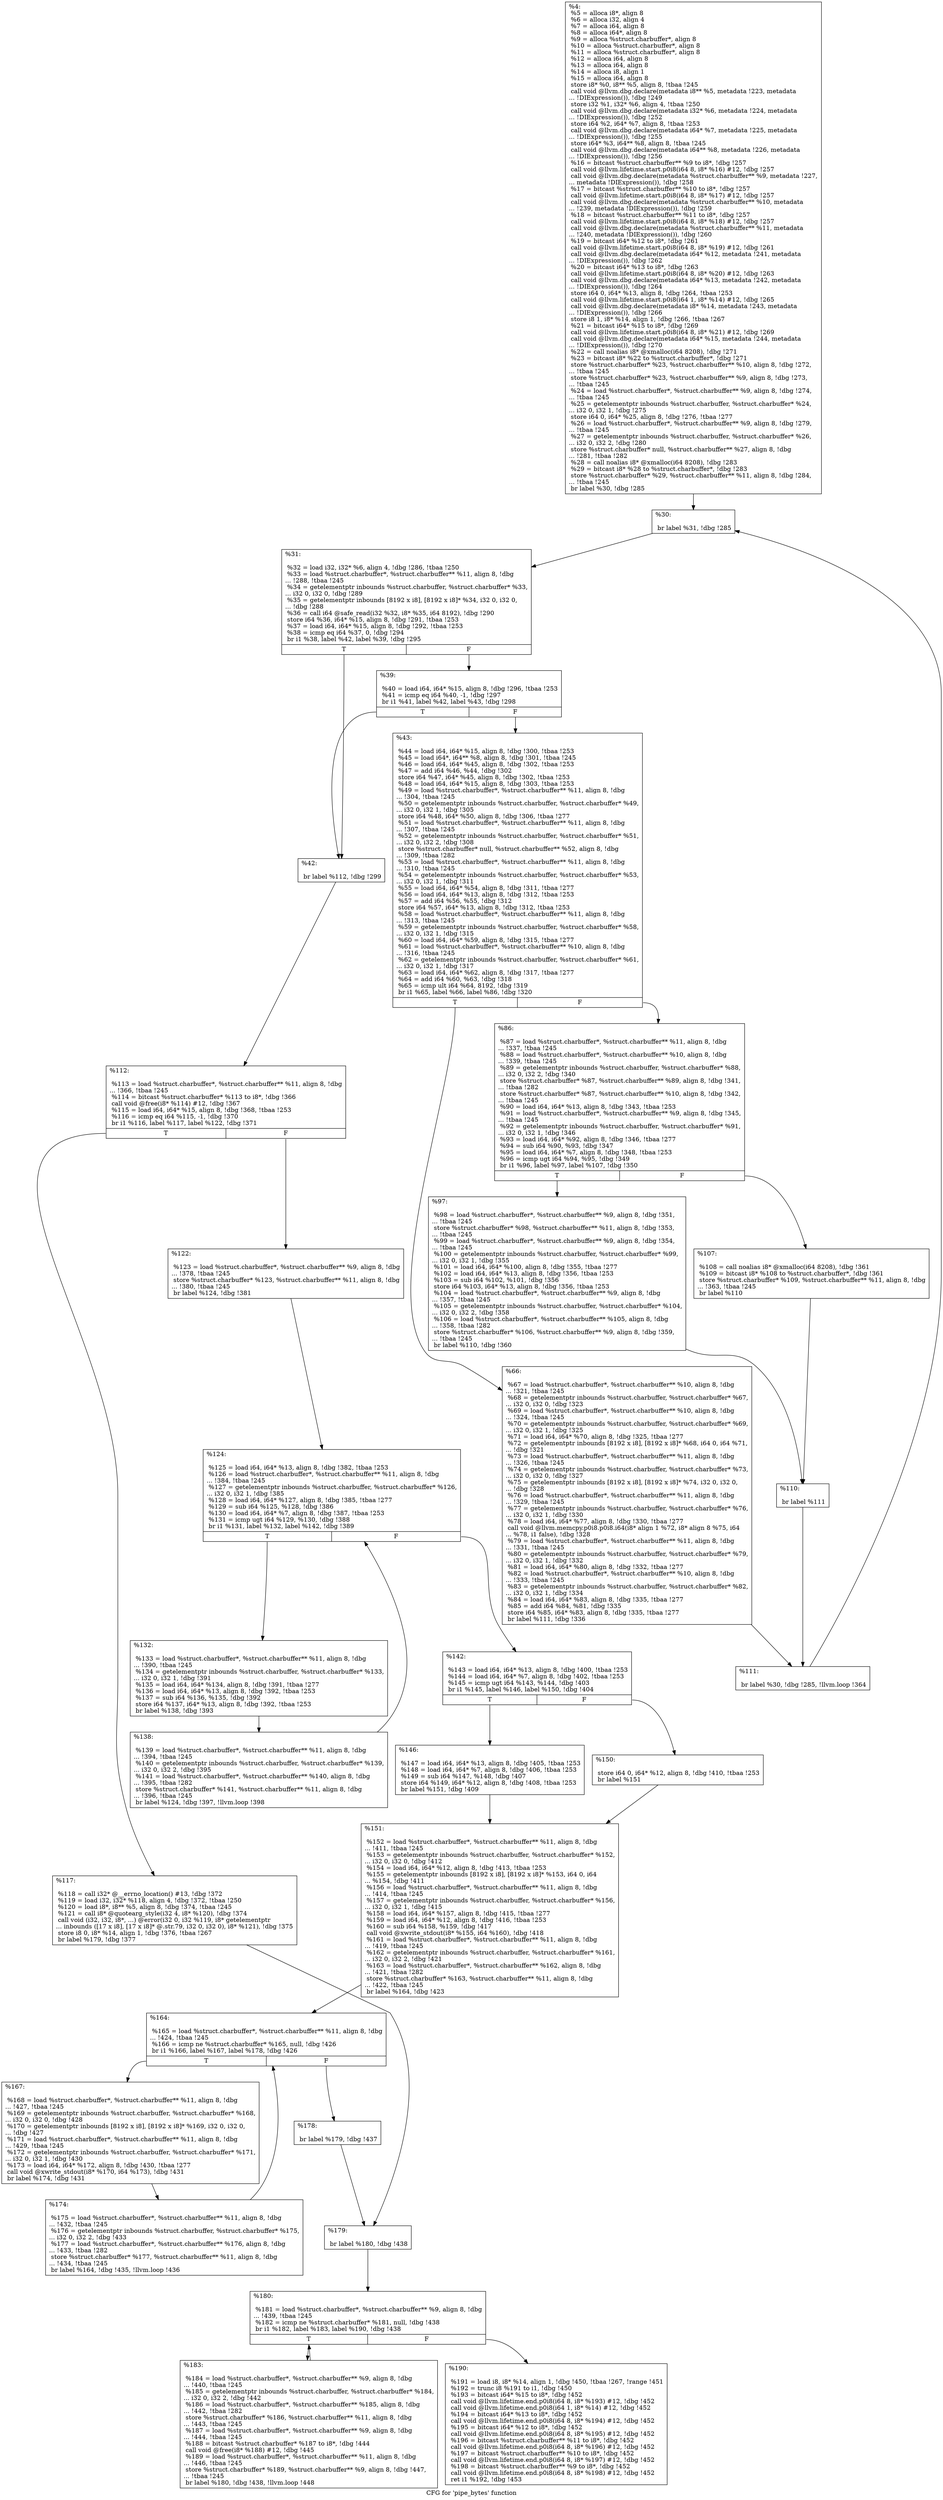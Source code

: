 digraph "CFG for 'pipe_bytes' function" {
	label="CFG for 'pipe_bytes' function";

	Node0x1430ac0 [shape=record,label="{%4:\l  %5 = alloca i8*, align 8\l  %6 = alloca i32, align 4\l  %7 = alloca i64, align 8\l  %8 = alloca i64*, align 8\l  %9 = alloca %struct.charbuffer*, align 8\l  %10 = alloca %struct.charbuffer*, align 8\l  %11 = alloca %struct.charbuffer*, align 8\l  %12 = alloca i64, align 8\l  %13 = alloca i64, align 8\l  %14 = alloca i8, align 1\l  %15 = alloca i64, align 8\l  store i8* %0, i8** %5, align 8, !tbaa !245\l  call void @llvm.dbg.declare(metadata i8** %5, metadata !223, metadata\l... !DIExpression()), !dbg !249\l  store i32 %1, i32* %6, align 4, !tbaa !250\l  call void @llvm.dbg.declare(metadata i32* %6, metadata !224, metadata\l... !DIExpression()), !dbg !252\l  store i64 %2, i64* %7, align 8, !tbaa !253\l  call void @llvm.dbg.declare(metadata i64* %7, metadata !225, metadata\l... !DIExpression()), !dbg !255\l  store i64* %3, i64** %8, align 8, !tbaa !245\l  call void @llvm.dbg.declare(metadata i64** %8, metadata !226, metadata\l... !DIExpression()), !dbg !256\l  %16 = bitcast %struct.charbuffer** %9 to i8*, !dbg !257\l  call void @llvm.lifetime.start.p0i8(i64 8, i8* %16) #12, !dbg !257\l  call void @llvm.dbg.declare(metadata %struct.charbuffer** %9, metadata !227,\l... metadata !DIExpression()), !dbg !258\l  %17 = bitcast %struct.charbuffer** %10 to i8*, !dbg !257\l  call void @llvm.lifetime.start.p0i8(i64 8, i8* %17) #12, !dbg !257\l  call void @llvm.dbg.declare(metadata %struct.charbuffer** %10, metadata\l... !239, metadata !DIExpression()), !dbg !259\l  %18 = bitcast %struct.charbuffer** %11 to i8*, !dbg !257\l  call void @llvm.lifetime.start.p0i8(i64 8, i8* %18) #12, !dbg !257\l  call void @llvm.dbg.declare(metadata %struct.charbuffer** %11, metadata\l... !240, metadata !DIExpression()), !dbg !260\l  %19 = bitcast i64* %12 to i8*, !dbg !261\l  call void @llvm.lifetime.start.p0i8(i64 8, i8* %19) #12, !dbg !261\l  call void @llvm.dbg.declare(metadata i64* %12, metadata !241, metadata\l... !DIExpression()), !dbg !262\l  %20 = bitcast i64* %13 to i8*, !dbg !263\l  call void @llvm.lifetime.start.p0i8(i64 8, i8* %20) #12, !dbg !263\l  call void @llvm.dbg.declare(metadata i64* %13, metadata !242, metadata\l... !DIExpression()), !dbg !264\l  store i64 0, i64* %13, align 8, !dbg !264, !tbaa !253\l  call void @llvm.lifetime.start.p0i8(i64 1, i8* %14) #12, !dbg !265\l  call void @llvm.dbg.declare(metadata i8* %14, metadata !243, metadata\l... !DIExpression()), !dbg !266\l  store i8 1, i8* %14, align 1, !dbg !266, !tbaa !267\l  %21 = bitcast i64* %15 to i8*, !dbg !269\l  call void @llvm.lifetime.start.p0i8(i64 8, i8* %21) #12, !dbg !269\l  call void @llvm.dbg.declare(metadata i64* %15, metadata !244, metadata\l... !DIExpression()), !dbg !270\l  %22 = call noalias i8* @xmalloc(i64 8208), !dbg !271\l  %23 = bitcast i8* %22 to %struct.charbuffer*, !dbg !271\l  store %struct.charbuffer* %23, %struct.charbuffer** %10, align 8, !dbg !272,\l... !tbaa !245\l  store %struct.charbuffer* %23, %struct.charbuffer** %9, align 8, !dbg !273,\l... !tbaa !245\l  %24 = load %struct.charbuffer*, %struct.charbuffer** %9, align 8, !dbg !274,\l... !tbaa !245\l  %25 = getelementptr inbounds %struct.charbuffer, %struct.charbuffer* %24,\l... i32 0, i32 1, !dbg !275\l  store i64 0, i64* %25, align 8, !dbg !276, !tbaa !277\l  %26 = load %struct.charbuffer*, %struct.charbuffer** %9, align 8, !dbg !279,\l... !tbaa !245\l  %27 = getelementptr inbounds %struct.charbuffer, %struct.charbuffer* %26,\l... i32 0, i32 2, !dbg !280\l  store %struct.charbuffer* null, %struct.charbuffer** %27, align 8, !dbg\l... !281, !tbaa !282\l  %28 = call noalias i8* @xmalloc(i64 8208), !dbg !283\l  %29 = bitcast i8* %28 to %struct.charbuffer*, !dbg !283\l  store %struct.charbuffer* %29, %struct.charbuffer** %11, align 8, !dbg !284,\l... !tbaa !245\l  br label %30, !dbg !285\l}"];
	Node0x1430ac0 -> Node0x1430bc0;
	Node0x1430bc0 [shape=record,label="{%30:\l\l  br label %31, !dbg !285\l}"];
	Node0x1430bc0 -> Node0x1430c10;
	Node0x1430c10 [shape=record,label="{%31:\l\l  %32 = load i32, i32* %6, align 4, !dbg !286, !tbaa !250\l  %33 = load %struct.charbuffer*, %struct.charbuffer** %11, align 8, !dbg\l... !288, !tbaa !245\l  %34 = getelementptr inbounds %struct.charbuffer, %struct.charbuffer* %33,\l... i32 0, i32 0, !dbg !289\l  %35 = getelementptr inbounds [8192 x i8], [8192 x i8]* %34, i32 0, i32 0,\l... !dbg !288\l  %36 = call i64 @safe_read(i32 %32, i8* %35, i64 8192), !dbg !290\l  store i64 %36, i64* %15, align 8, !dbg !291, !tbaa !253\l  %37 = load i64, i64* %15, align 8, !dbg !292, !tbaa !253\l  %38 = icmp eq i64 %37, 0, !dbg !294\l  br i1 %38, label %42, label %39, !dbg !295\l|{<s0>T|<s1>F}}"];
	Node0x1430c10:s0 -> Node0x1430cb0;
	Node0x1430c10:s1 -> Node0x1430c60;
	Node0x1430c60 [shape=record,label="{%39:\l\l  %40 = load i64, i64* %15, align 8, !dbg !296, !tbaa !253\l  %41 = icmp eq i64 %40, -1, !dbg !297\l  br i1 %41, label %42, label %43, !dbg !298\l|{<s0>T|<s1>F}}"];
	Node0x1430c60:s0 -> Node0x1430cb0;
	Node0x1430c60:s1 -> Node0x1430d00;
	Node0x1430cb0 [shape=record,label="{%42:\l\l  br label %112, !dbg !299\l}"];
	Node0x1430cb0 -> Node0x1430f30;
	Node0x1430d00 [shape=record,label="{%43:\l\l  %44 = load i64, i64* %15, align 8, !dbg !300, !tbaa !253\l  %45 = load i64*, i64** %8, align 8, !dbg !301, !tbaa !245\l  %46 = load i64, i64* %45, align 8, !dbg !302, !tbaa !253\l  %47 = add i64 %46, %44, !dbg !302\l  store i64 %47, i64* %45, align 8, !dbg !302, !tbaa !253\l  %48 = load i64, i64* %15, align 8, !dbg !303, !tbaa !253\l  %49 = load %struct.charbuffer*, %struct.charbuffer** %11, align 8, !dbg\l... !304, !tbaa !245\l  %50 = getelementptr inbounds %struct.charbuffer, %struct.charbuffer* %49,\l... i32 0, i32 1, !dbg !305\l  store i64 %48, i64* %50, align 8, !dbg !306, !tbaa !277\l  %51 = load %struct.charbuffer*, %struct.charbuffer** %11, align 8, !dbg\l... !307, !tbaa !245\l  %52 = getelementptr inbounds %struct.charbuffer, %struct.charbuffer* %51,\l... i32 0, i32 2, !dbg !308\l  store %struct.charbuffer* null, %struct.charbuffer** %52, align 8, !dbg\l... !309, !tbaa !282\l  %53 = load %struct.charbuffer*, %struct.charbuffer** %11, align 8, !dbg\l... !310, !tbaa !245\l  %54 = getelementptr inbounds %struct.charbuffer, %struct.charbuffer* %53,\l... i32 0, i32 1, !dbg !311\l  %55 = load i64, i64* %54, align 8, !dbg !311, !tbaa !277\l  %56 = load i64, i64* %13, align 8, !dbg !312, !tbaa !253\l  %57 = add i64 %56, %55, !dbg !312\l  store i64 %57, i64* %13, align 8, !dbg !312, !tbaa !253\l  %58 = load %struct.charbuffer*, %struct.charbuffer** %11, align 8, !dbg\l... !313, !tbaa !245\l  %59 = getelementptr inbounds %struct.charbuffer, %struct.charbuffer* %58,\l... i32 0, i32 1, !dbg !315\l  %60 = load i64, i64* %59, align 8, !dbg !315, !tbaa !277\l  %61 = load %struct.charbuffer*, %struct.charbuffer** %10, align 8, !dbg\l... !316, !tbaa !245\l  %62 = getelementptr inbounds %struct.charbuffer, %struct.charbuffer* %61,\l... i32 0, i32 1, !dbg !317\l  %63 = load i64, i64* %62, align 8, !dbg !317, !tbaa !277\l  %64 = add i64 %60, %63, !dbg !318\l  %65 = icmp ult i64 %64, 8192, !dbg !319\l  br i1 %65, label %66, label %86, !dbg !320\l|{<s0>T|<s1>F}}"];
	Node0x1430d00:s0 -> Node0x1430d50;
	Node0x1430d00:s1 -> Node0x1430da0;
	Node0x1430d50 [shape=record,label="{%66:\l\l  %67 = load %struct.charbuffer*, %struct.charbuffer** %10, align 8, !dbg\l... !321, !tbaa !245\l  %68 = getelementptr inbounds %struct.charbuffer, %struct.charbuffer* %67,\l... i32 0, i32 0, !dbg !323\l  %69 = load %struct.charbuffer*, %struct.charbuffer** %10, align 8, !dbg\l... !324, !tbaa !245\l  %70 = getelementptr inbounds %struct.charbuffer, %struct.charbuffer* %69,\l... i32 0, i32 1, !dbg !325\l  %71 = load i64, i64* %70, align 8, !dbg !325, !tbaa !277\l  %72 = getelementptr inbounds [8192 x i8], [8192 x i8]* %68, i64 0, i64 %71,\l... !dbg !321\l  %73 = load %struct.charbuffer*, %struct.charbuffer** %11, align 8, !dbg\l... !326, !tbaa !245\l  %74 = getelementptr inbounds %struct.charbuffer, %struct.charbuffer* %73,\l... i32 0, i32 0, !dbg !327\l  %75 = getelementptr inbounds [8192 x i8], [8192 x i8]* %74, i32 0, i32 0,\l... !dbg !328\l  %76 = load %struct.charbuffer*, %struct.charbuffer** %11, align 8, !dbg\l... !329, !tbaa !245\l  %77 = getelementptr inbounds %struct.charbuffer, %struct.charbuffer* %76,\l... i32 0, i32 1, !dbg !330\l  %78 = load i64, i64* %77, align 8, !dbg !330, !tbaa !277\l  call void @llvm.memcpy.p0i8.p0i8.i64(i8* align 1 %72, i8* align 8 %75, i64\l... %78, i1 false), !dbg !328\l  %79 = load %struct.charbuffer*, %struct.charbuffer** %11, align 8, !dbg\l... !331, !tbaa !245\l  %80 = getelementptr inbounds %struct.charbuffer, %struct.charbuffer* %79,\l... i32 0, i32 1, !dbg !332\l  %81 = load i64, i64* %80, align 8, !dbg !332, !tbaa !277\l  %82 = load %struct.charbuffer*, %struct.charbuffer** %10, align 8, !dbg\l... !333, !tbaa !245\l  %83 = getelementptr inbounds %struct.charbuffer, %struct.charbuffer* %82,\l... i32 0, i32 1, !dbg !334\l  %84 = load i64, i64* %83, align 8, !dbg !335, !tbaa !277\l  %85 = add i64 %84, %81, !dbg !335\l  store i64 %85, i64* %83, align 8, !dbg !335, !tbaa !277\l  br label %111, !dbg !336\l}"];
	Node0x1430d50 -> Node0x1430ee0;
	Node0x1430da0 [shape=record,label="{%86:\l\l  %87 = load %struct.charbuffer*, %struct.charbuffer** %11, align 8, !dbg\l... !337, !tbaa !245\l  %88 = load %struct.charbuffer*, %struct.charbuffer** %10, align 8, !dbg\l... !339, !tbaa !245\l  %89 = getelementptr inbounds %struct.charbuffer, %struct.charbuffer* %88,\l... i32 0, i32 2, !dbg !340\l  store %struct.charbuffer* %87, %struct.charbuffer** %89, align 8, !dbg !341,\l... !tbaa !282\l  store %struct.charbuffer* %87, %struct.charbuffer** %10, align 8, !dbg !342,\l... !tbaa !245\l  %90 = load i64, i64* %13, align 8, !dbg !343, !tbaa !253\l  %91 = load %struct.charbuffer*, %struct.charbuffer** %9, align 8, !dbg !345,\l... !tbaa !245\l  %92 = getelementptr inbounds %struct.charbuffer, %struct.charbuffer* %91,\l... i32 0, i32 1, !dbg !346\l  %93 = load i64, i64* %92, align 8, !dbg !346, !tbaa !277\l  %94 = sub i64 %90, %93, !dbg !347\l  %95 = load i64, i64* %7, align 8, !dbg !348, !tbaa !253\l  %96 = icmp ugt i64 %94, %95, !dbg !349\l  br i1 %96, label %97, label %107, !dbg !350\l|{<s0>T|<s1>F}}"];
	Node0x1430da0:s0 -> Node0x1430df0;
	Node0x1430da0:s1 -> Node0x1430e40;
	Node0x1430df0 [shape=record,label="{%97:\l\l  %98 = load %struct.charbuffer*, %struct.charbuffer** %9, align 8, !dbg !351,\l... !tbaa !245\l  store %struct.charbuffer* %98, %struct.charbuffer** %11, align 8, !dbg !353,\l... !tbaa !245\l  %99 = load %struct.charbuffer*, %struct.charbuffer** %9, align 8, !dbg !354,\l... !tbaa !245\l  %100 = getelementptr inbounds %struct.charbuffer, %struct.charbuffer* %99,\l... i32 0, i32 1, !dbg !355\l  %101 = load i64, i64* %100, align 8, !dbg !355, !tbaa !277\l  %102 = load i64, i64* %13, align 8, !dbg !356, !tbaa !253\l  %103 = sub i64 %102, %101, !dbg !356\l  store i64 %103, i64* %13, align 8, !dbg !356, !tbaa !253\l  %104 = load %struct.charbuffer*, %struct.charbuffer** %9, align 8, !dbg\l... !357, !tbaa !245\l  %105 = getelementptr inbounds %struct.charbuffer, %struct.charbuffer* %104,\l... i32 0, i32 2, !dbg !358\l  %106 = load %struct.charbuffer*, %struct.charbuffer** %105, align 8, !dbg\l... !358, !tbaa !282\l  store %struct.charbuffer* %106, %struct.charbuffer** %9, align 8, !dbg !359,\l... !tbaa !245\l  br label %110, !dbg !360\l}"];
	Node0x1430df0 -> Node0x1430e90;
	Node0x1430e40 [shape=record,label="{%107:\l\l  %108 = call noalias i8* @xmalloc(i64 8208), !dbg !361\l  %109 = bitcast i8* %108 to %struct.charbuffer*, !dbg !361\l  store %struct.charbuffer* %109, %struct.charbuffer** %11, align 8, !dbg\l... !363, !tbaa !245\l  br label %110\l}"];
	Node0x1430e40 -> Node0x1430e90;
	Node0x1430e90 [shape=record,label="{%110:\l\l  br label %111\l}"];
	Node0x1430e90 -> Node0x1430ee0;
	Node0x1430ee0 [shape=record,label="{%111:\l\l  br label %30, !dbg !285, !llvm.loop !364\l}"];
	Node0x1430ee0 -> Node0x1430bc0;
	Node0x1430f30 [shape=record,label="{%112:\l\l  %113 = load %struct.charbuffer*, %struct.charbuffer** %11, align 8, !dbg\l... !366, !tbaa !245\l  %114 = bitcast %struct.charbuffer* %113 to i8*, !dbg !366\l  call void @free(i8* %114) #12, !dbg !367\l  %115 = load i64, i64* %15, align 8, !dbg !368, !tbaa !253\l  %116 = icmp eq i64 %115, -1, !dbg !370\l  br i1 %116, label %117, label %122, !dbg !371\l|{<s0>T|<s1>F}}"];
	Node0x1430f30:s0 -> Node0x1430f80;
	Node0x1430f30:s1 -> Node0x1430fd0;
	Node0x1430f80 [shape=record,label="{%117:\l\l  %118 = call i32* @__errno_location() #13, !dbg !372\l  %119 = load i32, i32* %118, align 4, !dbg !372, !tbaa !250\l  %120 = load i8*, i8** %5, align 8, !dbg !374, !tbaa !245\l  %121 = call i8* @quotearg_style(i32 4, i8* %120), !dbg !374\l  call void (i32, i32, i8*, ...) @error(i32 0, i32 %119, i8* getelementptr\l... inbounds ([17 x i8], [17 x i8]* @.str.79, i32 0, i32 0), i8* %121), !dbg !375\l  store i8 0, i8* %14, align 1, !dbg !376, !tbaa !267\l  br label %179, !dbg !377\l}"];
	Node0x1430f80 -> Node0x1431390;
	Node0x1430fd0 [shape=record,label="{%122:\l\l  %123 = load %struct.charbuffer*, %struct.charbuffer** %9, align 8, !dbg\l... !378, !tbaa !245\l  store %struct.charbuffer* %123, %struct.charbuffer** %11, align 8, !dbg\l... !380, !tbaa !245\l  br label %124, !dbg !381\l}"];
	Node0x1430fd0 -> Node0x1431020;
	Node0x1431020 [shape=record,label="{%124:\l\l  %125 = load i64, i64* %13, align 8, !dbg !382, !tbaa !253\l  %126 = load %struct.charbuffer*, %struct.charbuffer** %11, align 8, !dbg\l... !384, !tbaa !245\l  %127 = getelementptr inbounds %struct.charbuffer, %struct.charbuffer* %126,\l... i32 0, i32 1, !dbg !385\l  %128 = load i64, i64* %127, align 8, !dbg !385, !tbaa !277\l  %129 = sub i64 %125, %128, !dbg !386\l  %130 = load i64, i64* %7, align 8, !dbg !387, !tbaa !253\l  %131 = icmp ugt i64 %129, %130, !dbg !388\l  br i1 %131, label %132, label %142, !dbg !389\l|{<s0>T|<s1>F}}"];
	Node0x1431020:s0 -> Node0x1431070;
	Node0x1431020:s1 -> Node0x1431110;
	Node0x1431070 [shape=record,label="{%132:\l\l  %133 = load %struct.charbuffer*, %struct.charbuffer** %11, align 8, !dbg\l... !390, !tbaa !245\l  %134 = getelementptr inbounds %struct.charbuffer, %struct.charbuffer* %133,\l... i32 0, i32 1, !dbg !391\l  %135 = load i64, i64* %134, align 8, !dbg !391, !tbaa !277\l  %136 = load i64, i64* %13, align 8, !dbg !392, !tbaa !253\l  %137 = sub i64 %136, %135, !dbg !392\l  store i64 %137, i64* %13, align 8, !dbg !392, !tbaa !253\l  br label %138, !dbg !393\l}"];
	Node0x1431070 -> Node0x14310c0;
	Node0x14310c0 [shape=record,label="{%138:\l\l  %139 = load %struct.charbuffer*, %struct.charbuffer** %11, align 8, !dbg\l... !394, !tbaa !245\l  %140 = getelementptr inbounds %struct.charbuffer, %struct.charbuffer* %139,\l... i32 0, i32 2, !dbg !395\l  %141 = load %struct.charbuffer*, %struct.charbuffer** %140, align 8, !dbg\l... !395, !tbaa !282\l  store %struct.charbuffer* %141, %struct.charbuffer** %11, align 8, !dbg\l... !396, !tbaa !245\l  br label %124, !dbg !397, !llvm.loop !398\l}"];
	Node0x14310c0 -> Node0x1431020;
	Node0x1431110 [shape=record,label="{%142:\l\l  %143 = load i64, i64* %13, align 8, !dbg !400, !tbaa !253\l  %144 = load i64, i64* %7, align 8, !dbg !402, !tbaa !253\l  %145 = icmp ugt i64 %143, %144, !dbg !403\l  br i1 %145, label %146, label %150, !dbg !404\l|{<s0>T|<s1>F}}"];
	Node0x1431110:s0 -> Node0x1431160;
	Node0x1431110:s1 -> Node0x14311b0;
	Node0x1431160 [shape=record,label="{%146:\l\l  %147 = load i64, i64* %13, align 8, !dbg !405, !tbaa !253\l  %148 = load i64, i64* %7, align 8, !dbg !406, !tbaa !253\l  %149 = sub i64 %147, %148, !dbg !407\l  store i64 %149, i64* %12, align 8, !dbg !408, !tbaa !253\l  br label %151, !dbg !409\l}"];
	Node0x1431160 -> Node0x1431200;
	Node0x14311b0 [shape=record,label="{%150:\l\l  store i64 0, i64* %12, align 8, !dbg !410, !tbaa !253\l  br label %151\l}"];
	Node0x14311b0 -> Node0x1431200;
	Node0x1431200 [shape=record,label="{%151:\l\l  %152 = load %struct.charbuffer*, %struct.charbuffer** %11, align 8, !dbg\l... !411, !tbaa !245\l  %153 = getelementptr inbounds %struct.charbuffer, %struct.charbuffer* %152,\l... i32 0, i32 0, !dbg !412\l  %154 = load i64, i64* %12, align 8, !dbg !413, !tbaa !253\l  %155 = getelementptr inbounds [8192 x i8], [8192 x i8]* %153, i64 0, i64\l... %154, !dbg !411\l  %156 = load %struct.charbuffer*, %struct.charbuffer** %11, align 8, !dbg\l... !414, !tbaa !245\l  %157 = getelementptr inbounds %struct.charbuffer, %struct.charbuffer* %156,\l... i32 0, i32 1, !dbg !415\l  %158 = load i64, i64* %157, align 8, !dbg !415, !tbaa !277\l  %159 = load i64, i64* %12, align 8, !dbg !416, !tbaa !253\l  %160 = sub i64 %158, %159, !dbg !417\l  call void @xwrite_stdout(i8* %155, i64 %160), !dbg !418\l  %161 = load %struct.charbuffer*, %struct.charbuffer** %11, align 8, !dbg\l... !419, !tbaa !245\l  %162 = getelementptr inbounds %struct.charbuffer, %struct.charbuffer* %161,\l... i32 0, i32 2, !dbg !421\l  %163 = load %struct.charbuffer*, %struct.charbuffer** %162, align 8, !dbg\l... !421, !tbaa !282\l  store %struct.charbuffer* %163, %struct.charbuffer** %11, align 8, !dbg\l... !422, !tbaa !245\l  br label %164, !dbg !423\l}"];
	Node0x1431200 -> Node0x1431250;
	Node0x1431250 [shape=record,label="{%164:\l\l  %165 = load %struct.charbuffer*, %struct.charbuffer** %11, align 8, !dbg\l... !424, !tbaa !245\l  %166 = icmp ne %struct.charbuffer* %165, null, !dbg !426\l  br i1 %166, label %167, label %178, !dbg !426\l|{<s0>T|<s1>F}}"];
	Node0x1431250:s0 -> Node0x14312a0;
	Node0x1431250:s1 -> Node0x1431340;
	Node0x14312a0 [shape=record,label="{%167:\l\l  %168 = load %struct.charbuffer*, %struct.charbuffer** %11, align 8, !dbg\l... !427, !tbaa !245\l  %169 = getelementptr inbounds %struct.charbuffer, %struct.charbuffer* %168,\l... i32 0, i32 0, !dbg !428\l  %170 = getelementptr inbounds [8192 x i8], [8192 x i8]* %169, i32 0, i32 0,\l... !dbg !427\l  %171 = load %struct.charbuffer*, %struct.charbuffer** %11, align 8, !dbg\l... !429, !tbaa !245\l  %172 = getelementptr inbounds %struct.charbuffer, %struct.charbuffer* %171,\l... i32 0, i32 1, !dbg !430\l  %173 = load i64, i64* %172, align 8, !dbg !430, !tbaa !277\l  call void @xwrite_stdout(i8* %170, i64 %173), !dbg !431\l  br label %174, !dbg !431\l}"];
	Node0x14312a0 -> Node0x14312f0;
	Node0x14312f0 [shape=record,label="{%174:\l\l  %175 = load %struct.charbuffer*, %struct.charbuffer** %11, align 8, !dbg\l... !432, !tbaa !245\l  %176 = getelementptr inbounds %struct.charbuffer, %struct.charbuffer* %175,\l... i32 0, i32 2, !dbg !433\l  %177 = load %struct.charbuffer*, %struct.charbuffer** %176, align 8, !dbg\l... !433, !tbaa !282\l  store %struct.charbuffer* %177, %struct.charbuffer** %11, align 8, !dbg\l... !434, !tbaa !245\l  br label %164, !dbg !435, !llvm.loop !436\l}"];
	Node0x14312f0 -> Node0x1431250;
	Node0x1431340 [shape=record,label="{%178:\l\l  br label %179, !dbg !437\l}"];
	Node0x1431340 -> Node0x1431390;
	Node0x1431390 [shape=record,label="{%179:\l\l  br label %180, !dbg !438\l}"];
	Node0x1431390 -> Node0x14313e0;
	Node0x14313e0 [shape=record,label="{%180:\l\l  %181 = load %struct.charbuffer*, %struct.charbuffer** %9, align 8, !dbg\l... !439, !tbaa !245\l  %182 = icmp ne %struct.charbuffer* %181, null, !dbg !438\l  br i1 %182, label %183, label %190, !dbg !438\l|{<s0>T|<s1>F}}"];
	Node0x14313e0:s0 -> Node0x1431430;
	Node0x14313e0:s1 -> Node0x1431480;
	Node0x1431430 [shape=record,label="{%183:\l\l  %184 = load %struct.charbuffer*, %struct.charbuffer** %9, align 8, !dbg\l... !440, !tbaa !245\l  %185 = getelementptr inbounds %struct.charbuffer, %struct.charbuffer* %184,\l... i32 0, i32 2, !dbg !442\l  %186 = load %struct.charbuffer*, %struct.charbuffer** %185, align 8, !dbg\l... !442, !tbaa !282\l  store %struct.charbuffer* %186, %struct.charbuffer** %11, align 8, !dbg\l... !443, !tbaa !245\l  %187 = load %struct.charbuffer*, %struct.charbuffer** %9, align 8, !dbg\l... !444, !tbaa !245\l  %188 = bitcast %struct.charbuffer* %187 to i8*, !dbg !444\l  call void @free(i8* %188) #12, !dbg !445\l  %189 = load %struct.charbuffer*, %struct.charbuffer** %11, align 8, !dbg\l... !446, !tbaa !245\l  store %struct.charbuffer* %189, %struct.charbuffer** %9, align 8, !dbg !447,\l... !tbaa !245\l  br label %180, !dbg !438, !llvm.loop !448\l}"];
	Node0x1431430 -> Node0x14313e0;
	Node0x1431480 [shape=record,label="{%190:\l\l  %191 = load i8, i8* %14, align 1, !dbg !450, !tbaa !267, !range !451\l  %192 = trunc i8 %191 to i1, !dbg !450\l  %193 = bitcast i64* %15 to i8*, !dbg !452\l  call void @llvm.lifetime.end.p0i8(i64 8, i8* %193) #12, !dbg !452\l  call void @llvm.lifetime.end.p0i8(i64 1, i8* %14) #12, !dbg !452\l  %194 = bitcast i64* %13 to i8*, !dbg !452\l  call void @llvm.lifetime.end.p0i8(i64 8, i8* %194) #12, !dbg !452\l  %195 = bitcast i64* %12 to i8*, !dbg !452\l  call void @llvm.lifetime.end.p0i8(i64 8, i8* %195) #12, !dbg !452\l  %196 = bitcast %struct.charbuffer** %11 to i8*, !dbg !452\l  call void @llvm.lifetime.end.p0i8(i64 8, i8* %196) #12, !dbg !452\l  %197 = bitcast %struct.charbuffer** %10 to i8*, !dbg !452\l  call void @llvm.lifetime.end.p0i8(i64 8, i8* %197) #12, !dbg !452\l  %198 = bitcast %struct.charbuffer** %9 to i8*, !dbg !452\l  call void @llvm.lifetime.end.p0i8(i64 8, i8* %198) #12, !dbg !452\l  ret i1 %192, !dbg !453\l}"];
}
